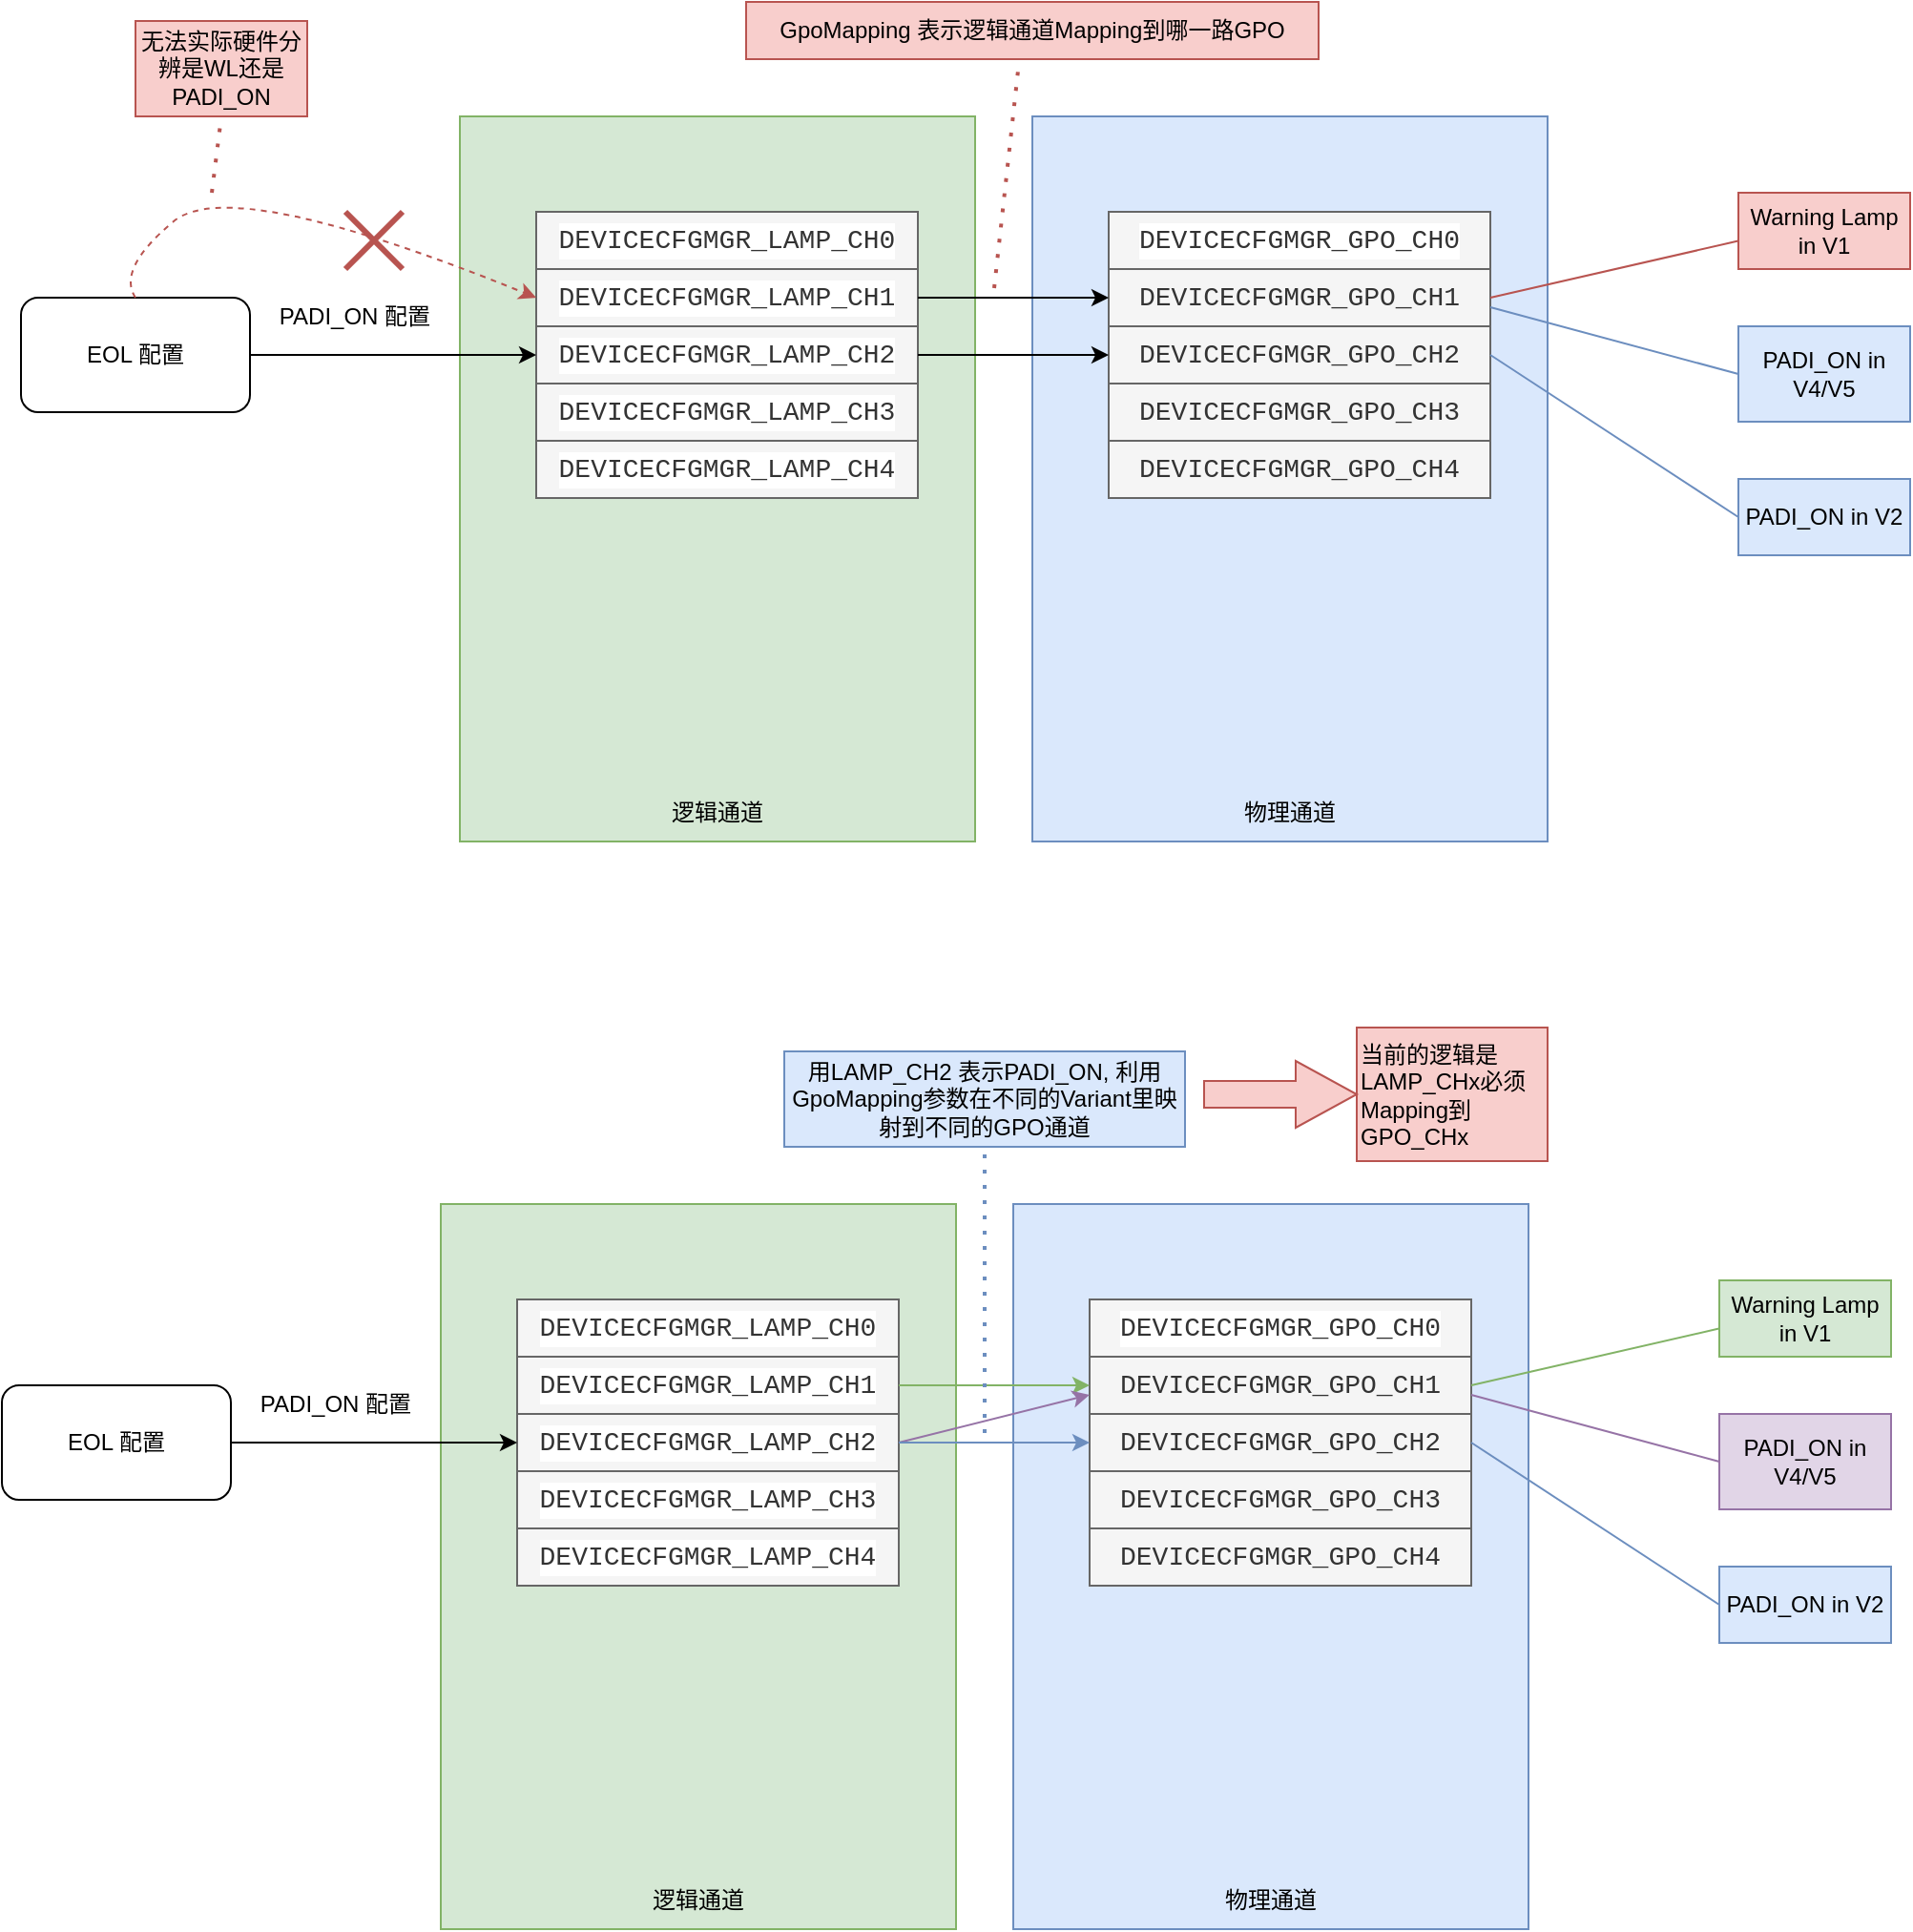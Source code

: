<mxfile version="21.6.8" type="github">
  <diagram name="第 1 页" id="8Wrz2Xrt_igTfBQ7lWAg">
    <mxGraphModel dx="2481" dy="884" grid="1" gridSize="10" guides="1" tooltips="1" connect="1" arrows="1" fold="1" page="1" pageScale="1" pageWidth="850" pageHeight="1100" math="0" shadow="0">
      <root>
        <mxCell id="0" />
        <mxCell id="1" parent="0" />
        <mxCell id="w8Boios2pAZWmWtLIqrr-2" value="" style="rounded=0;whiteSpace=wrap;html=1;fillColor=#d5e8d4;strokeColor=#82b366;" vertex="1" parent="1">
          <mxGeometry x="120" y="120" width="270" height="380" as="geometry" />
        </mxCell>
        <mxCell id="w8Boios2pAZWmWtLIqrr-3" value="逻辑通道" style="text;html=1;strokeColor=none;fillColor=none;align=center;verticalAlign=middle;whiteSpace=wrap;rounded=0;" vertex="1" parent="1">
          <mxGeometry x="225" y="470" width="60" height="30" as="geometry" />
        </mxCell>
        <mxCell id="w8Boios2pAZWmWtLIqrr-4" value="" style="rounded=0;whiteSpace=wrap;html=1;fillColor=#dae8fc;strokeColor=#6c8ebf;" vertex="1" parent="1">
          <mxGeometry x="420" y="120" width="270" height="380" as="geometry" />
        </mxCell>
        <mxCell id="w8Boios2pAZWmWtLIqrr-5" value="物理通道" style="text;html=1;strokeColor=none;fillColor=none;align=center;verticalAlign=middle;whiteSpace=wrap;rounded=0;" vertex="1" parent="1">
          <mxGeometry x="525" y="470" width="60" height="30" as="geometry" />
        </mxCell>
        <mxCell id="w8Boios2pAZWmWtLIqrr-6" value="&lt;div style=&quot;color: rgb(51, 51, 51); font-family: Consolas, &amp;quot;Courier New&amp;quot;, monospace; font-size: 14px; line-height: 19px;&quot;&gt;DEVICECFGMGR_LAMP_CH0&lt;/div&gt;" style="text;html=1;strokeColor=#666666;fillColor=#f5f5f5;align=center;verticalAlign=middle;whiteSpace=wrap;rounded=0;labelBackgroundColor=#FFFFFF;fontColor=#333333;" vertex="1" parent="1">
          <mxGeometry x="160" y="170" width="200" height="30" as="geometry" />
        </mxCell>
        <mxCell id="w8Boios2pAZWmWtLIqrr-7" value="&lt;div style=&quot;color: rgb(51, 51, 51); font-family: Consolas, &amp;quot;Courier New&amp;quot;, monospace; font-size: 14px; line-height: 19px;&quot;&gt;DEVICECFGMGR_LAMP_CH1&lt;/div&gt;" style="text;html=1;strokeColor=#666666;fillColor=#f5f5f5;align=center;verticalAlign=middle;whiteSpace=wrap;rounded=0;labelBackgroundColor=#FFFFFF;fontColor=#333333;" vertex="1" parent="1">
          <mxGeometry x="160" y="200" width="200" height="30" as="geometry" />
        </mxCell>
        <mxCell id="w8Boios2pAZWmWtLIqrr-8" value="&lt;div style=&quot;color: rgb(51, 51, 51); font-family: Consolas, &amp;quot;Courier New&amp;quot;, monospace; font-size: 14px; line-height: 19px;&quot;&gt;DEVICECFGMGR_LAMP_CH2&lt;/div&gt;" style="text;html=1;strokeColor=#666666;fillColor=#f5f5f5;align=center;verticalAlign=middle;whiteSpace=wrap;rounded=0;labelBackgroundColor=#FFFFFF;fontColor=#333333;" vertex="1" parent="1">
          <mxGeometry x="160" y="230" width="200" height="30" as="geometry" />
        </mxCell>
        <mxCell id="w8Boios2pAZWmWtLIqrr-9" value="&lt;div style=&quot;color: rgb(51, 51, 51); font-family: Consolas, &amp;quot;Courier New&amp;quot;, monospace; font-size: 14px; line-height: 19px;&quot;&gt;DEVICECFGMGR_LAMP_CH3&lt;/div&gt;" style="text;html=1;strokeColor=#666666;fillColor=#f5f5f5;align=center;verticalAlign=middle;whiteSpace=wrap;rounded=0;labelBackgroundColor=#FFFFFF;fontColor=#333333;" vertex="1" parent="1">
          <mxGeometry x="160" y="260" width="200" height="30" as="geometry" />
        </mxCell>
        <mxCell id="w8Boios2pAZWmWtLIqrr-10" value="&lt;div style=&quot;color: rgb(51, 51, 51); font-family: Consolas, &amp;quot;Courier New&amp;quot;, monospace; font-size: 14px; line-height: 19px;&quot;&gt;DEVICECFGMGR_LAMP_CH4&lt;/div&gt;" style="text;html=1;strokeColor=#666666;fillColor=#f5f5f5;align=center;verticalAlign=middle;whiteSpace=wrap;rounded=0;labelBackgroundColor=#FFFFFF;fontColor=#333333;" vertex="1" parent="1">
          <mxGeometry x="160" y="290" width="200" height="30" as="geometry" />
        </mxCell>
        <mxCell id="w8Boios2pAZWmWtLIqrr-11" value="&lt;div style=&quot;font-family: Consolas, &amp;quot;Courier New&amp;quot;, monospace; font-size: 14px; line-height: 19px;&quot;&gt;&lt;div style=&quot;line-height: 19px;&quot;&gt;DEVICECFGMGR_GPO_CH0&lt;/div&gt;&lt;/div&gt;" style="text;html=1;strokeColor=#666666;fillColor=#f5f5f5;align=center;verticalAlign=middle;whiteSpace=wrap;rounded=0;labelBackgroundColor=#FFFFFF;fontColor=#333333;" vertex="1" parent="1">
          <mxGeometry x="460" y="170" width="200" height="30" as="geometry" />
        </mxCell>
        <mxCell id="w8Boios2pAZWmWtLIqrr-13" value="&lt;div style=&quot;background-color: rgb(245, 245, 245); font-family: Consolas, &amp;quot;Courier New&amp;quot;, monospace; font-size: 14px; line-height: 19px;&quot;&gt;&lt;div style=&quot;line-height: 19px;&quot;&gt;DEVICECFGMGR_GPO_CH1&lt;/div&gt;&lt;/div&gt;" style="text;html=1;strokeColor=#666666;fillColor=#f5f5f5;align=center;verticalAlign=middle;whiteSpace=wrap;rounded=0;fontColor=#333333;" vertex="1" parent="1">
          <mxGeometry x="460" y="200" width="200" height="30" as="geometry" />
        </mxCell>
        <mxCell id="w8Boios2pAZWmWtLIqrr-14" value="&lt;div style=&quot;background-color: rgb(245, 245, 245); font-family: Consolas, &amp;quot;Courier New&amp;quot;, monospace; font-size: 14px; line-height: 19px;&quot;&gt;&lt;div style=&quot;line-height: 19px;&quot;&gt;DEVICECFGMGR_GPO_CH2&lt;/div&gt;&lt;/div&gt;" style="text;html=1;strokeColor=#666666;fillColor=#f5f5f5;align=center;verticalAlign=middle;whiteSpace=wrap;rounded=0;fontColor=#333333;" vertex="1" parent="1">
          <mxGeometry x="460" y="230" width="200" height="30" as="geometry" />
        </mxCell>
        <mxCell id="w8Boios2pAZWmWtLIqrr-15" value="&lt;div style=&quot;background-color: rgb(245, 245, 245); font-family: Consolas, &amp;quot;Courier New&amp;quot;, monospace; font-size: 14px; line-height: 19px;&quot;&gt;&lt;div style=&quot;line-height: 19px;&quot;&gt;DEVICECFGMGR_GPO_CH3&lt;/div&gt;&lt;/div&gt;" style="text;html=1;strokeColor=#666666;fillColor=#f5f5f5;align=center;verticalAlign=middle;whiteSpace=wrap;rounded=0;fontColor=#333333;" vertex="1" parent="1">
          <mxGeometry x="460" y="260" width="200" height="30" as="geometry" />
        </mxCell>
        <mxCell id="w8Boios2pAZWmWtLIqrr-16" value="&lt;div style=&quot;background-color: rgb(245, 245, 245); font-family: Consolas, &amp;quot;Courier New&amp;quot;, monospace; font-size: 14px; line-height: 19px;&quot;&gt;&lt;div style=&quot;line-height: 19px;&quot;&gt;DEVICECFGMGR_GPO_CH4&lt;/div&gt;&lt;/div&gt;" style="text;html=1;strokeColor=#666666;fillColor=#f5f5f5;align=center;verticalAlign=middle;whiteSpace=wrap;rounded=0;fontColor=#333333;" vertex="1" parent="1">
          <mxGeometry x="460" y="290" width="200" height="30" as="geometry" />
        </mxCell>
        <mxCell id="w8Boios2pAZWmWtLIqrr-17" value="EOL 配置" style="rounded=1;whiteSpace=wrap;html=1;" vertex="1" parent="1">
          <mxGeometry x="-110" y="215" width="120" height="60" as="geometry" />
        </mxCell>
        <mxCell id="w8Boios2pAZWmWtLIqrr-21" value="" style="endArrow=none;html=1;rounded=0;exitX=1;exitY=0.5;exitDx=0;exitDy=0;fillColor=#f8cecc;strokeColor=#b85450;entryX=0.016;entryY=0.623;entryDx=0;entryDy=0;entryPerimeter=0;" edge="1" parent="1" source="w8Boios2pAZWmWtLIqrr-13" target="w8Boios2pAZWmWtLIqrr-22">
          <mxGeometry width="50" height="50" relative="1" as="geometry">
            <mxPoint x="850" y="460" as="sourcePoint" />
            <mxPoint x="790" y="215" as="targetPoint" />
          </mxGeometry>
        </mxCell>
        <mxCell id="w8Boios2pAZWmWtLIqrr-22" value="Warning Lamp in V1" style="text;html=1;strokeColor=#b85450;fillColor=#f8cecc;align=center;verticalAlign=middle;whiteSpace=wrap;rounded=0;" vertex="1" parent="1">
          <mxGeometry x="790" y="160" width="90" height="40" as="geometry" />
        </mxCell>
        <mxCell id="w8Boios2pAZWmWtLIqrr-23" value="" style="endArrow=none;html=1;rounded=0;entryX=0;entryY=0.5;entryDx=0;entryDy=0;fillColor=#dae8fc;strokeColor=#6c8ebf;" edge="1" parent="1" target="w8Boios2pAZWmWtLIqrr-24">
          <mxGeometry width="50" height="50" relative="1" as="geometry">
            <mxPoint x="660" y="220" as="sourcePoint" />
            <mxPoint x="780" y="270" as="targetPoint" />
          </mxGeometry>
        </mxCell>
        <mxCell id="w8Boios2pAZWmWtLIqrr-24" value="PADI_ON in V4/V5" style="text;html=1;strokeColor=#6c8ebf;fillColor=#dae8fc;align=center;verticalAlign=middle;whiteSpace=wrap;rounded=0;" vertex="1" parent="1">
          <mxGeometry x="790" y="230" width="90" height="50" as="geometry" />
        </mxCell>
        <mxCell id="w8Boios2pAZWmWtLIqrr-29" value="GpoMapping 表示逻辑通道Mapping到哪一路GPO" style="text;html=1;strokeColor=#b85450;fillColor=#f8cecc;align=center;verticalAlign=middle;whiteSpace=wrap;rounded=0;" vertex="1" parent="1">
          <mxGeometry x="270" y="60" width="300" height="30" as="geometry" />
        </mxCell>
        <mxCell id="w8Boios2pAZWmWtLIqrr-30" value="" style="endArrow=none;dashed=1;html=1;dashPattern=1 3;strokeWidth=2;rounded=0;entryX=0.476;entryY=1.11;entryDx=0;entryDy=0;entryPerimeter=0;fillColor=#f8cecc;strokeColor=#b85450;" edge="1" parent="1" target="w8Boios2pAZWmWtLIqrr-29">
          <mxGeometry width="50" height="50" relative="1" as="geometry">
            <mxPoint x="400" y="210" as="sourcePoint" />
            <mxPoint x="530" y="190" as="targetPoint" />
          </mxGeometry>
        </mxCell>
        <mxCell id="w8Boios2pAZWmWtLIqrr-32" value="" style="endArrow=classic;html=1;rounded=0;exitX=1;exitY=0.5;exitDx=0;exitDy=0;entryX=0;entryY=0.5;entryDx=0;entryDy=0;" edge="1" parent="1" source="w8Boios2pAZWmWtLIqrr-17" target="w8Boios2pAZWmWtLIqrr-8">
          <mxGeometry width="50" height="50" relative="1" as="geometry">
            <mxPoint x="540" y="640" as="sourcePoint" />
            <mxPoint x="590" y="590" as="targetPoint" />
          </mxGeometry>
        </mxCell>
        <mxCell id="w8Boios2pAZWmWtLIqrr-34" value="" style="endArrow=none;html=1;rounded=0;entryX=1;entryY=0.5;entryDx=0;entryDy=0;exitX=0;exitY=0.5;exitDx=0;exitDy=0;fillColor=#dae8fc;strokeColor=#6c8ebf;" edge="1" parent="1" source="w8Boios2pAZWmWtLIqrr-35" target="w8Boios2pAZWmWtLIqrr-14">
          <mxGeometry width="50" height="50" relative="1" as="geometry">
            <mxPoint x="780" y="360" as="sourcePoint" />
            <mxPoint x="590" y="430" as="targetPoint" />
          </mxGeometry>
        </mxCell>
        <mxCell id="w8Boios2pAZWmWtLIqrr-35" value="PADI_ON in V2" style="text;html=1;strokeColor=#6c8ebf;fillColor=#dae8fc;align=center;verticalAlign=middle;whiteSpace=wrap;rounded=0;" vertex="1" parent="1">
          <mxGeometry x="790" y="310" width="90" height="40" as="geometry" />
        </mxCell>
        <mxCell id="w8Boios2pAZWmWtLIqrr-40" value="PADI_ON 配置" style="text;html=1;strokeColor=none;fillColor=none;align=center;verticalAlign=middle;whiteSpace=wrap;rounded=0;" vertex="1" parent="1">
          <mxGeometry x="20" y="210" width="90" height="30" as="geometry" />
        </mxCell>
        <mxCell id="w8Boios2pAZWmWtLIqrr-41" value="" style="curved=1;endArrow=classic;html=1;rounded=0;entryX=0;entryY=0.5;entryDx=0;entryDy=0;exitX=0.5;exitY=0;exitDx=0;exitDy=0;dashed=1;fillColor=#f8cecc;strokeColor=#b85450;" edge="1" parent="1" source="w8Boios2pAZWmWtLIqrr-17" target="w8Boios2pAZWmWtLIqrr-7">
          <mxGeometry width="50" height="50" relative="1" as="geometry">
            <mxPoint x="-70" y="450" as="sourcePoint" />
            <mxPoint x="-70" y="360" as="targetPoint" />
            <Array as="points">
              <mxPoint x="-60" y="200" />
              <mxPoint y="150" />
            </Array>
          </mxGeometry>
        </mxCell>
        <mxCell id="w8Boios2pAZWmWtLIqrr-42" value="无法实际硬件分辨是WL还是PADI_ON" style="text;html=1;strokeColor=#b85450;fillColor=#f8cecc;align=center;verticalAlign=middle;whiteSpace=wrap;rounded=0;" vertex="1" parent="1">
          <mxGeometry x="-50" y="70" width="90" height="50" as="geometry" />
        </mxCell>
        <mxCell id="w8Boios2pAZWmWtLIqrr-43" value="" style="endArrow=none;dashed=1;html=1;dashPattern=1 3;strokeWidth=2;rounded=0;entryX=0.5;entryY=1;entryDx=0;entryDy=0;fillColor=#f8cecc;strokeColor=#b85450;" edge="1" parent="1" target="w8Boios2pAZWmWtLIqrr-42">
          <mxGeometry width="50" height="50" relative="1" as="geometry">
            <mxPoint x="-10" y="160" as="sourcePoint" />
            <mxPoint x="200" y="360" as="targetPoint" />
          </mxGeometry>
        </mxCell>
        <mxCell id="w8Boios2pAZWmWtLIqrr-45" value="" style="shape=umlDestroy;whiteSpace=wrap;html=1;strokeWidth=3;targetShapes=umlLifeline;fillColor=#f8cecc;strokeColor=#b85450;" vertex="1" parent="1">
          <mxGeometry x="60" y="170" width="30" height="30" as="geometry" />
        </mxCell>
        <mxCell id="w8Boios2pAZWmWtLIqrr-50" value="" style="rounded=0;whiteSpace=wrap;html=1;fillColor=#d5e8d4;strokeColor=#82b366;" vertex="1" parent="1">
          <mxGeometry x="110" y="690" width="270" height="380" as="geometry" />
        </mxCell>
        <mxCell id="w8Boios2pAZWmWtLIqrr-51" value="逻辑通道" style="text;html=1;strokeColor=none;fillColor=none;align=center;verticalAlign=middle;whiteSpace=wrap;rounded=0;" vertex="1" parent="1">
          <mxGeometry x="215" y="1040" width="60" height="30" as="geometry" />
        </mxCell>
        <mxCell id="w8Boios2pAZWmWtLIqrr-52" value="" style="rounded=0;whiteSpace=wrap;html=1;fillColor=#dae8fc;strokeColor=#6c8ebf;" vertex="1" parent="1">
          <mxGeometry x="410" y="690" width="270" height="380" as="geometry" />
        </mxCell>
        <mxCell id="w8Boios2pAZWmWtLIqrr-53" value="物理通道" style="text;html=1;strokeColor=none;fillColor=none;align=center;verticalAlign=middle;whiteSpace=wrap;rounded=0;" vertex="1" parent="1">
          <mxGeometry x="515" y="1040" width="60" height="30" as="geometry" />
        </mxCell>
        <mxCell id="w8Boios2pAZWmWtLIqrr-54" value="&lt;div style=&quot;color: rgb(51, 51, 51); font-family: Consolas, &amp;quot;Courier New&amp;quot;, monospace; font-size: 14px; line-height: 19px;&quot;&gt;DEVICECFGMGR_LAMP_CH0&lt;/div&gt;" style="text;html=1;strokeColor=#666666;fillColor=#f5f5f5;align=center;verticalAlign=middle;whiteSpace=wrap;rounded=0;labelBackgroundColor=#FFFFFF;fontColor=#333333;" vertex="1" parent="1">
          <mxGeometry x="150" y="740" width="200" height="30" as="geometry" />
        </mxCell>
        <mxCell id="w8Boios2pAZWmWtLIqrr-55" value="&lt;div style=&quot;color: rgb(51, 51, 51); font-family: Consolas, &amp;quot;Courier New&amp;quot;, monospace; font-size: 14px; line-height: 19px;&quot;&gt;DEVICECFGMGR_LAMP_CH1&lt;/div&gt;" style="text;html=1;strokeColor=#666666;fillColor=#f5f5f5;align=center;verticalAlign=middle;whiteSpace=wrap;rounded=0;labelBackgroundColor=#FFFFFF;fontColor=#333333;" vertex="1" parent="1">
          <mxGeometry x="150" y="770" width="200" height="30" as="geometry" />
        </mxCell>
        <mxCell id="w8Boios2pAZWmWtLIqrr-56" value="&lt;div style=&quot;color: rgb(51, 51, 51); font-family: Consolas, &amp;quot;Courier New&amp;quot;, monospace; font-size: 14px; line-height: 19px;&quot;&gt;DEVICECFGMGR_LAMP_CH2&lt;/div&gt;" style="text;html=1;strokeColor=#666666;fillColor=#f5f5f5;align=center;verticalAlign=middle;whiteSpace=wrap;rounded=0;labelBackgroundColor=#FFFFFF;fontColor=#333333;" vertex="1" parent="1">
          <mxGeometry x="150" y="800" width="200" height="30" as="geometry" />
        </mxCell>
        <mxCell id="w8Boios2pAZWmWtLIqrr-57" value="&lt;div style=&quot;color: rgb(51, 51, 51); font-family: Consolas, &amp;quot;Courier New&amp;quot;, monospace; font-size: 14px; line-height: 19px;&quot;&gt;DEVICECFGMGR_LAMP_CH3&lt;/div&gt;" style="text;html=1;strokeColor=#666666;fillColor=#f5f5f5;align=center;verticalAlign=middle;whiteSpace=wrap;rounded=0;labelBackgroundColor=#FFFFFF;fontColor=#333333;" vertex="1" parent="1">
          <mxGeometry x="150" y="830" width="200" height="30" as="geometry" />
        </mxCell>
        <mxCell id="w8Boios2pAZWmWtLIqrr-58" value="&lt;div style=&quot;color: rgb(51, 51, 51); font-family: Consolas, &amp;quot;Courier New&amp;quot;, monospace; font-size: 14px; line-height: 19px;&quot;&gt;DEVICECFGMGR_LAMP_CH4&lt;/div&gt;" style="text;html=1;strokeColor=#666666;fillColor=#f5f5f5;align=center;verticalAlign=middle;whiteSpace=wrap;rounded=0;labelBackgroundColor=#FFFFFF;fontColor=#333333;" vertex="1" parent="1">
          <mxGeometry x="150" y="860" width="200" height="30" as="geometry" />
        </mxCell>
        <mxCell id="w8Boios2pAZWmWtLIqrr-59" value="&lt;div style=&quot;font-family: Consolas, &amp;quot;Courier New&amp;quot;, monospace; font-size: 14px; line-height: 19px;&quot;&gt;&lt;div style=&quot;line-height: 19px;&quot;&gt;DEVICECFGMGR_GPO_CH0&lt;/div&gt;&lt;/div&gt;" style="text;html=1;strokeColor=#666666;fillColor=#f5f5f5;align=center;verticalAlign=middle;whiteSpace=wrap;rounded=0;labelBackgroundColor=#FFFFFF;fontColor=#333333;" vertex="1" parent="1">
          <mxGeometry x="450" y="740" width="200" height="30" as="geometry" />
        </mxCell>
        <mxCell id="w8Boios2pAZWmWtLIqrr-60" value="&lt;div style=&quot;background-color: rgb(245, 245, 245); font-family: Consolas, &amp;quot;Courier New&amp;quot;, monospace; font-size: 14px; line-height: 19px;&quot;&gt;&lt;div style=&quot;line-height: 19px;&quot;&gt;DEVICECFGMGR_GPO_CH1&lt;/div&gt;&lt;/div&gt;" style="text;html=1;strokeColor=#666666;fillColor=#f5f5f5;align=center;verticalAlign=middle;whiteSpace=wrap;rounded=0;fontColor=#333333;" vertex="1" parent="1">
          <mxGeometry x="450" y="770" width="200" height="30" as="geometry" />
        </mxCell>
        <mxCell id="w8Boios2pAZWmWtLIqrr-61" value="&lt;div style=&quot;background-color: rgb(245, 245, 245); font-family: Consolas, &amp;quot;Courier New&amp;quot;, monospace; font-size: 14px; line-height: 19px;&quot;&gt;&lt;div style=&quot;line-height: 19px;&quot;&gt;DEVICECFGMGR_GPO_CH2&lt;/div&gt;&lt;/div&gt;" style="text;html=1;strokeColor=#666666;fillColor=#f5f5f5;align=center;verticalAlign=middle;whiteSpace=wrap;rounded=0;fontColor=#333333;" vertex="1" parent="1">
          <mxGeometry x="450" y="800" width="200" height="30" as="geometry" />
        </mxCell>
        <mxCell id="w8Boios2pAZWmWtLIqrr-62" value="&lt;div style=&quot;background-color: rgb(245, 245, 245); font-family: Consolas, &amp;quot;Courier New&amp;quot;, monospace; font-size: 14px; line-height: 19px;&quot;&gt;&lt;div style=&quot;line-height: 19px;&quot;&gt;DEVICECFGMGR_GPO_CH3&lt;/div&gt;&lt;/div&gt;" style="text;html=1;strokeColor=#666666;fillColor=#f5f5f5;align=center;verticalAlign=middle;whiteSpace=wrap;rounded=0;fontColor=#333333;" vertex="1" parent="1">
          <mxGeometry x="450" y="830" width="200" height="30" as="geometry" />
        </mxCell>
        <mxCell id="w8Boios2pAZWmWtLIqrr-63" value="&lt;div style=&quot;background-color: rgb(245, 245, 245); font-family: Consolas, &amp;quot;Courier New&amp;quot;, monospace; font-size: 14px; line-height: 19px;&quot;&gt;&lt;div style=&quot;line-height: 19px;&quot;&gt;DEVICECFGMGR_GPO_CH4&lt;/div&gt;&lt;/div&gt;" style="text;html=1;strokeColor=#666666;fillColor=#f5f5f5;align=center;verticalAlign=middle;whiteSpace=wrap;rounded=0;fontColor=#333333;" vertex="1" parent="1">
          <mxGeometry x="450" y="860" width="200" height="30" as="geometry" />
        </mxCell>
        <mxCell id="w8Boios2pAZWmWtLIqrr-64" value="EOL 配置" style="rounded=1;whiteSpace=wrap;html=1;" vertex="1" parent="1">
          <mxGeometry x="-120" y="785" width="120" height="60" as="geometry" />
        </mxCell>
        <mxCell id="w8Boios2pAZWmWtLIqrr-66" value="" style="endArrow=none;html=1;rounded=0;exitX=1;exitY=0.5;exitDx=0;exitDy=0;fillColor=#d5e8d4;strokeColor=#82b366;entryX=0.016;entryY=0.623;entryDx=0;entryDy=0;entryPerimeter=0;" edge="1" parent="1" source="w8Boios2pAZWmWtLIqrr-60" target="w8Boios2pAZWmWtLIqrr-67">
          <mxGeometry width="50" height="50" relative="1" as="geometry">
            <mxPoint x="840" y="1030" as="sourcePoint" />
            <mxPoint x="780" y="785" as="targetPoint" />
          </mxGeometry>
        </mxCell>
        <mxCell id="w8Boios2pAZWmWtLIqrr-67" value="Warning Lamp in V1" style="text;html=1;strokeColor=#82b366;fillColor=#d5e8d4;align=center;verticalAlign=middle;whiteSpace=wrap;rounded=0;" vertex="1" parent="1">
          <mxGeometry x="780" y="730" width="90" height="40" as="geometry" />
        </mxCell>
        <mxCell id="w8Boios2pAZWmWtLIqrr-68" value="" style="endArrow=none;html=1;rounded=0;entryX=0;entryY=0.5;entryDx=0;entryDy=0;fillColor=#e1d5e7;strokeColor=#9673a6;" edge="1" parent="1" target="w8Boios2pAZWmWtLIqrr-69">
          <mxGeometry width="50" height="50" relative="1" as="geometry">
            <mxPoint x="650" y="790" as="sourcePoint" />
            <mxPoint x="770" y="840" as="targetPoint" />
          </mxGeometry>
        </mxCell>
        <mxCell id="w8Boios2pAZWmWtLIqrr-69" value="PADI_ON in V4/V5" style="text;html=1;strokeColor=#9673a6;fillColor=#e1d5e7;align=center;verticalAlign=middle;whiteSpace=wrap;rounded=0;" vertex="1" parent="1">
          <mxGeometry x="780" y="800" width="90" height="50" as="geometry" />
        </mxCell>
        <mxCell id="w8Boios2pAZWmWtLIqrr-72" value="" style="endArrow=classic;html=1;rounded=0;exitX=1;exitY=0.5;exitDx=0;exitDy=0;entryX=0;entryY=0.5;entryDx=0;entryDy=0;" edge="1" parent="1" source="w8Boios2pAZWmWtLIqrr-64" target="w8Boios2pAZWmWtLIqrr-56">
          <mxGeometry width="50" height="50" relative="1" as="geometry">
            <mxPoint x="530" y="1210" as="sourcePoint" />
            <mxPoint x="580" y="1160" as="targetPoint" />
          </mxGeometry>
        </mxCell>
        <mxCell id="w8Boios2pAZWmWtLIqrr-74" value="" style="endArrow=none;html=1;rounded=0;entryX=1;entryY=0.5;entryDx=0;entryDy=0;exitX=0;exitY=0.5;exitDx=0;exitDy=0;fillColor=#dae8fc;strokeColor=#6c8ebf;" edge="1" parent="1" source="w8Boios2pAZWmWtLIqrr-75" target="w8Boios2pAZWmWtLIqrr-61">
          <mxGeometry width="50" height="50" relative="1" as="geometry">
            <mxPoint x="770" y="930" as="sourcePoint" />
            <mxPoint x="580" y="1000" as="targetPoint" />
          </mxGeometry>
        </mxCell>
        <mxCell id="w8Boios2pAZWmWtLIqrr-75" value="PADI_ON in V2" style="text;html=1;strokeColor=#6c8ebf;fillColor=#dae8fc;align=center;verticalAlign=middle;whiteSpace=wrap;rounded=0;" vertex="1" parent="1">
          <mxGeometry x="780" y="880" width="90" height="40" as="geometry" />
        </mxCell>
        <mxCell id="w8Boios2pAZWmWtLIqrr-76" value="PADI_ON 配置" style="text;html=1;strokeColor=none;fillColor=none;align=center;verticalAlign=middle;whiteSpace=wrap;rounded=0;" vertex="1" parent="1">
          <mxGeometry x="10" y="780" width="90" height="30" as="geometry" />
        </mxCell>
        <mxCell id="w8Boios2pAZWmWtLIqrr-82" value="" style="endArrow=classic;html=1;rounded=0;exitX=1;exitY=0.5;exitDx=0;exitDy=0;entryX=0;entryY=0.5;entryDx=0;entryDy=0;" edge="1" parent="1" source="w8Boios2pAZWmWtLIqrr-7" target="w8Boios2pAZWmWtLIqrr-13">
          <mxGeometry width="50" height="50" relative="1" as="geometry">
            <mxPoint x="670" y="350" as="sourcePoint" />
            <mxPoint x="720" y="300" as="targetPoint" />
          </mxGeometry>
        </mxCell>
        <mxCell id="w8Boios2pAZWmWtLIqrr-83" value="" style="endArrow=classic;html=1;rounded=0;exitX=1;exitY=0.5;exitDx=0;exitDy=0;entryX=0;entryY=0.5;entryDx=0;entryDy=0;" edge="1" parent="1" source="w8Boios2pAZWmWtLIqrr-8" target="w8Boios2pAZWmWtLIqrr-14">
          <mxGeometry width="50" height="50" relative="1" as="geometry">
            <mxPoint x="670" y="350" as="sourcePoint" />
            <mxPoint x="720" y="300" as="targetPoint" />
          </mxGeometry>
        </mxCell>
        <mxCell id="w8Boios2pAZWmWtLIqrr-84" value="" style="endArrow=classic;html=1;rounded=0;exitX=1;exitY=0.5;exitDx=0;exitDy=0;fillColor=#d5e8d4;strokeColor=#82b366;" edge="1" parent="1" source="w8Boios2pAZWmWtLIqrr-55">
          <mxGeometry width="50" height="50" relative="1" as="geometry">
            <mxPoint x="410" y="840" as="sourcePoint" />
            <mxPoint x="450" y="785" as="targetPoint" />
          </mxGeometry>
        </mxCell>
        <mxCell id="w8Boios2pAZWmWtLIqrr-85" value="" style="endArrow=classic;html=1;rounded=0;exitX=1;exitY=0.5;exitDx=0;exitDy=0;fillColor=#e1d5e7;strokeColor=#9673a6;" edge="1" parent="1" source="w8Boios2pAZWmWtLIqrr-56">
          <mxGeometry width="50" height="50" relative="1" as="geometry">
            <mxPoint x="410" y="840" as="sourcePoint" />
            <mxPoint x="450" y="790" as="targetPoint" />
          </mxGeometry>
        </mxCell>
        <mxCell id="w8Boios2pAZWmWtLIqrr-86" value="" style="endArrow=classic;html=1;rounded=0;exitX=1;exitY=0.5;exitDx=0;exitDy=0;entryX=0;entryY=0.5;entryDx=0;entryDy=0;fillColor=#dae8fc;strokeColor=#6c8ebf;" edge="1" parent="1" source="w8Boios2pAZWmWtLIqrr-56" target="w8Boios2pAZWmWtLIqrr-61">
          <mxGeometry width="50" height="50" relative="1" as="geometry">
            <mxPoint x="410" y="840" as="sourcePoint" />
            <mxPoint x="460" y="790" as="targetPoint" />
          </mxGeometry>
        </mxCell>
        <mxCell id="w8Boios2pAZWmWtLIqrr-87" value="用LAMP_CH2 表示PADI_ON, 利用GpoMapping参数在不同的Variant里映射到不同的GPO通道" style="text;html=1;strokeColor=#6c8ebf;fillColor=#dae8fc;align=center;verticalAlign=middle;whiteSpace=wrap;rounded=0;" vertex="1" parent="1">
          <mxGeometry x="290" y="610" width="210" height="50" as="geometry" />
        </mxCell>
        <mxCell id="w8Boios2pAZWmWtLIqrr-91" value="" style="endArrow=none;dashed=1;html=1;dashPattern=1 3;strokeWidth=2;rounded=0;entryX=0.5;entryY=1;entryDx=0;entryDy=0;fillColor=#dae8fc;strokeColor=#6c8ebf;" edge="1" parent="1" target="w8Boios2pAZWmWtLIqrr-87">
          <mxGeometry width="50" height="50" relative="1" as="geometry">
            <mxPoint x="395" y="810" as="sourcePoint" />
            <mxPoint x="440" y="670" as="targetPoint" />
          </mxGeometry>
        </mxCell>
        <mxCell id="w8Boios2pAZWmWtLIqrr-92" value="当前的逻辑是LAMP_CHx必须Mapping到GPO_CHx" style="text;whiteSpace=wrap;html=1;fillColor=#F8CECC;strokeColor=#b85450;" vertex="1" parent="1">
          <mxGeometry x="590" y="597.5" width="100" height="70" as="geometry" />
        </mxCell>
        <mxCell id="w8Boios2pAZWmWtLIqrr-93" value="" style="shape=singleArrow;whiteSpace=wrap;html=1;arrowWidth=0.4;arrowSize=0.4;fillColor=#f8cecc;strokeColor=#b85450;rounded=0;" vertex="1" parent="1">
          <mxGeometry x="510" y="615" width="80" height="35" as="geometry" />
        </mxCell>
      </root>
    </mxGraphModel>
  </diagram>
</mxfile>
